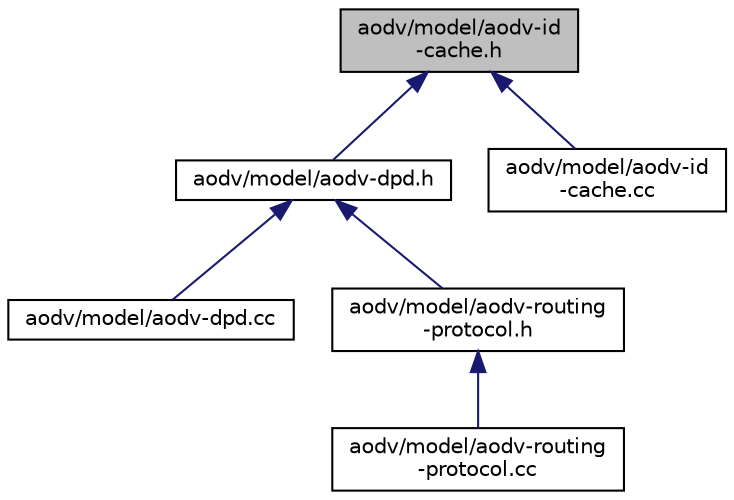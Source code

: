 digraph "aodv/model/aodv-id-cache.h"
{
  edge [fontname="Helvetica",fontsize="10",labelfontname="Helvetica",labelfontsize="10"];
  node [fontname="Helvetica",fontsize="10",shape=record];
  Node1 [label="aodv/model/aodv-id\l-cache.h",height=0.2,width=0.4,color="black", fillcolor="grey75", style="filled", fontcolor="black"];
  Node1 -> Node2 [dir="back",color="midnightblue",fontsize="10",style="solid"];
  Node2 [label="aodv/model/aodv-dpd.h",height=0.2,width=0.4,color="black", fillcolor="white", style="filled",URL="$d6/d27/aodv-dpd_8h.html"];
  Node2 -> Node3 [dir="back",color="midnightblue",fontsize="10",style="solid"];
  Node3 [label="aodv/model/aodv-dpd.cc",height=0.2,width=0.4,color="black", fillcolor="white", style="filled",URL="$d6/d87/aodv-dpd_8cc.html"];
  Node2 -> Node4 [dir="back",color="midnightblue",fontsize="10",style="solid"];
  Node4 [label="aodv/model/aodv-routing\l-protocol.h",height=0.2,width=0.4,color="black", fillcolor="white", style="filled",URL="$d1/db0/aodv-routing-protocol_8h.html"];
  Node4 -> Node5 [dir="back",color="midnightblue",fontsize="10",style="solid"];
  Node5 [label="aodv/model/aodv-routing\l-protocol.cc",height=0.2,width=0.4,color="black", fillcolor="white", style="filled",URL="$da/d22/aodv-routing-protocol_8cc.html"];
  Node1 -> Node6 [dir="back",color="midnightblue",fontsize="10",style="solid"];
  Node6 [label="aodv/model/aodv-id\l-cache.cc",height=0.2,width=0.4,color="black", fillcolor="white", style="filled",URL="$d3/d2b/aodv-id-cache_8cc.html"];
}
